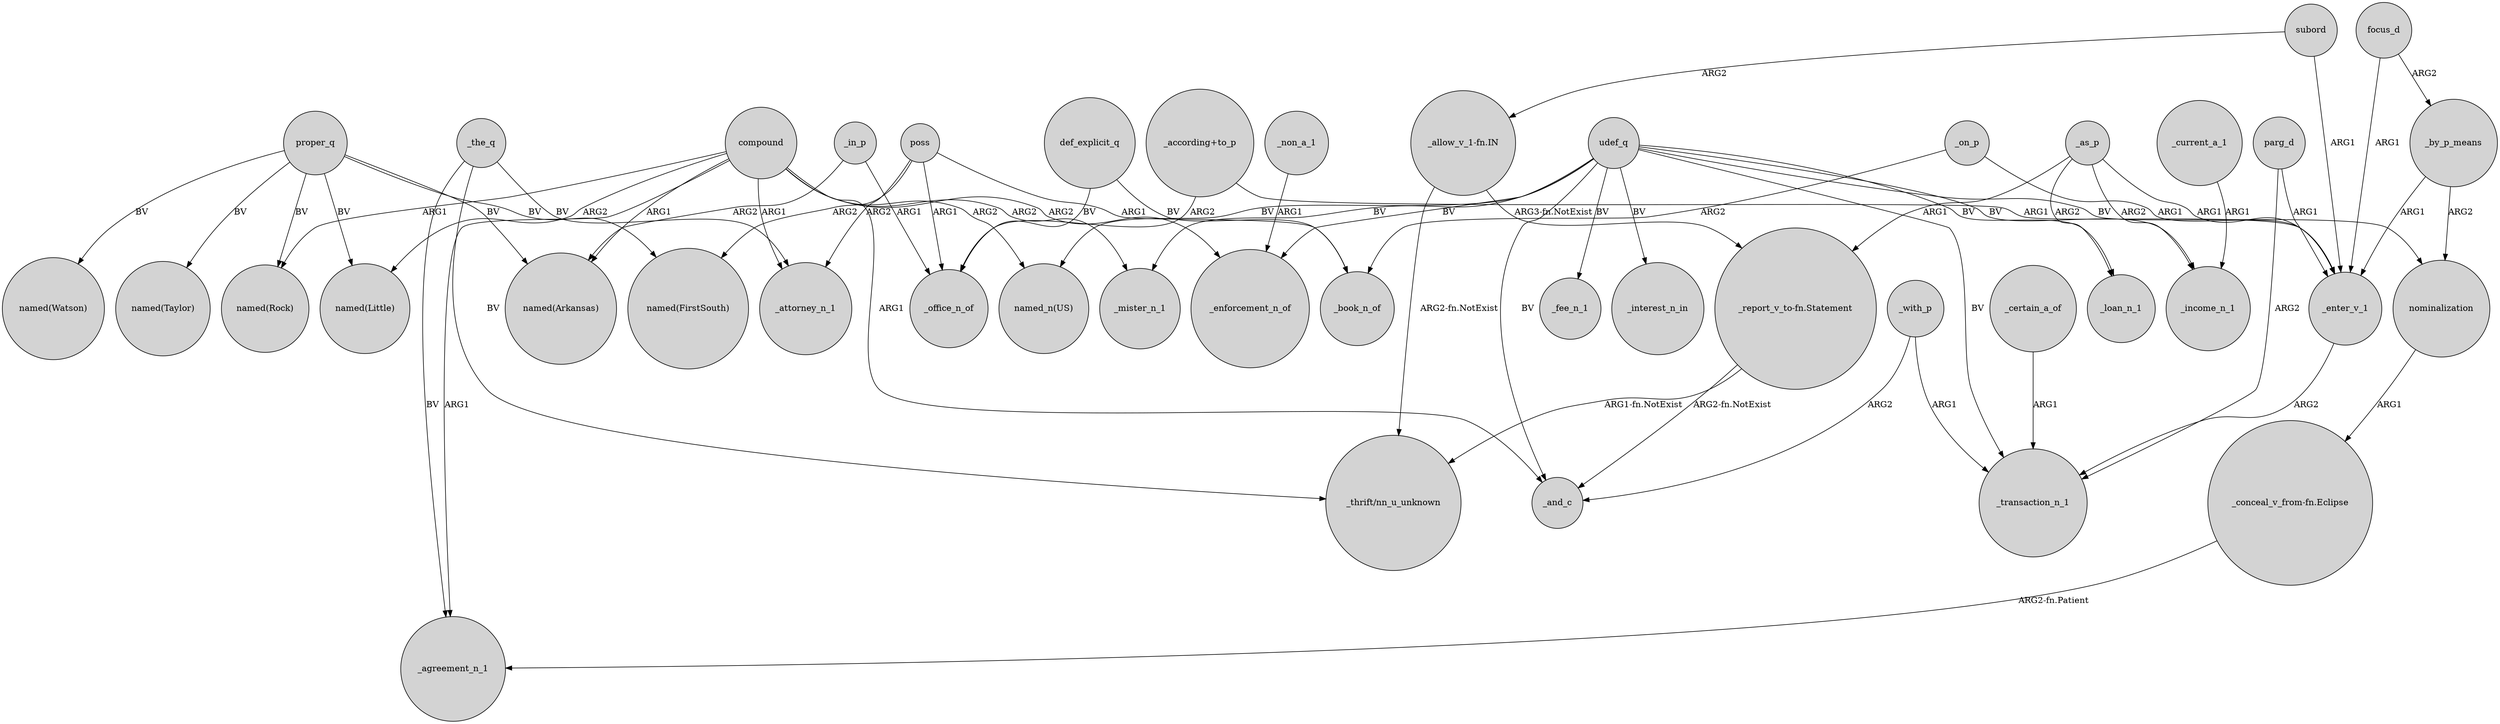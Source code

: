 digraph {
	node [shape=circle style=filled]
	_with_p -> _and_c [label=ARG2]
	_as_p -> _enter_v_1 [label=ARG1]
	udef_q -> "named_n(US)" [label=BV]
	_by_p_means -> nominalization [label=ARG2]
	udef_q -> _fee_n_1 [label=BV]
	_by_p_means -> _enter_v_1 [label=ARG1]
	compound -> "named(Rock)" [label=ARG1]
	compound -> _mister_n_1 [label=ARG2]
	def_explicit_q -> _office_n_of [label=BV]
	compound -> _enforcement_n_of [label=ARG2]
	proper_q -> "named(Little)" [label=BV]
	"_conceal_v_from-fn.Eclipse" -> _agreement_n_1 [label="ARG2-fn.Patient"]
	focus_d -> _by_p_means [label=ARG2]
	udef_q -> _mister_n_1 [label=BV]
	_as_p -> _income_n_1 [label=ARG2]
	"_report_v_to-fn.Statement" -> _and_c [label="ARG2-fn.NotExist"]
	_in_p -> _office_n_of [label=ARG1]
	_current_a_1 -> _income_n_1 [label=ARG1]
	udef_q -> _interest_n_in [label=BV]
	parg_d -> _transaction_n_1 [label=ARG2]
	poss -> _book_n_of [label=ARG1]
	_certain_a_of -> _transaction_n_1 [label=ARG1]
	proper_q -> "named(Watson)" [label=BV]
	compound -> "named_n(US)" [label=ARG2]
	poss -> _office_n_of [label=ARG1]
	compound -> "named(Arkansas)" [label=ARG1]
	"_report_v_to-fn.Statement" -> "_thrift/nn_u_unknown" [label="ARG1-fn.NotExist"]
	poss -> "named(FirstSouth)" [label=ARG2]
	_the_q -> _agreement_n_1 [label=BV]
	poss -> _attorney_n_1 [label=ARG2]
	nominalization -> "_conceal_v_from-fn.Eclipse" [label=ARG1]
	_non_a_1 -> _enforcement_n_of [label=ARG1]
	"_allow_v_1-fn.IN" -> "_report_v_to-fn.Statement" [label="ARG3-fn.NotExist"]
	parg_d -> _enter_v_1 [label=ARG1]
	_in_p -> "named(Arkansas)" [label=ARG2]
	compound -> _and_c [label=ARG1]
	udef_q -> _transaction_n_1 [label=BV]
	"_allow_v_1-fn.IN" -> "_thrift/nn_u_unknown" [label="ARG2-fn.NotExist"]
	compound -> _agreement_n_1 [label=ARG1]
	proper_q -> "named(Taylor)" [label=BV]
	_the_q -> "_thrift/nn_u_unknown" [label=BV]
	_as_p -> "_report_v_to-fn.Statement" [label=ARG1]
	udef_q -> nominalization [label=BV]
	_as_p -> _loan_n_1 [label=ARG2]
	_with_p -> _transaction_n_1 [label=ARG1]
	udef_q -> _enforcement_n_of [label=BV]
	_on_p -> _enter_v_1 [label=ARG1]
	subord -> _enter_v_1 [label=ARG1]
	subord -> "_allow_v_1-fn.IN" [label=ARG2]
	"_according+to_p" -> _office_n_of [label=ARG2]
	compound -> _attorney_n_1 [label=ARG1]
	proper_q -> "named(Rock)" [label=BV]
	compound -> "named(Little)" [label=ARG2]
	_on_p -> _book_n_of [label=ARG2]
	def_explicit_q -> _book_n_of [label=BV]
	proper_q -> "named(Arkansas)" [label=BV]
	udef_q -> _and_c [label=BV]
	proper_q -> "named(FirstSouth)" [label=BV]
	"_according+to_p" -> _enter_v_1 [label=ARG1]
	_enter_v_1 -> _transaction_n_1 [label=ARG2]
	focus_d -> _enter_v_1 [label=ARG1]
	udef_q -> _loan_n_1 [label=BV]
	udef_q -> _income_n_1 [label=BV]
	_the_q -> _attorney_n_1 [label=BV]
}

